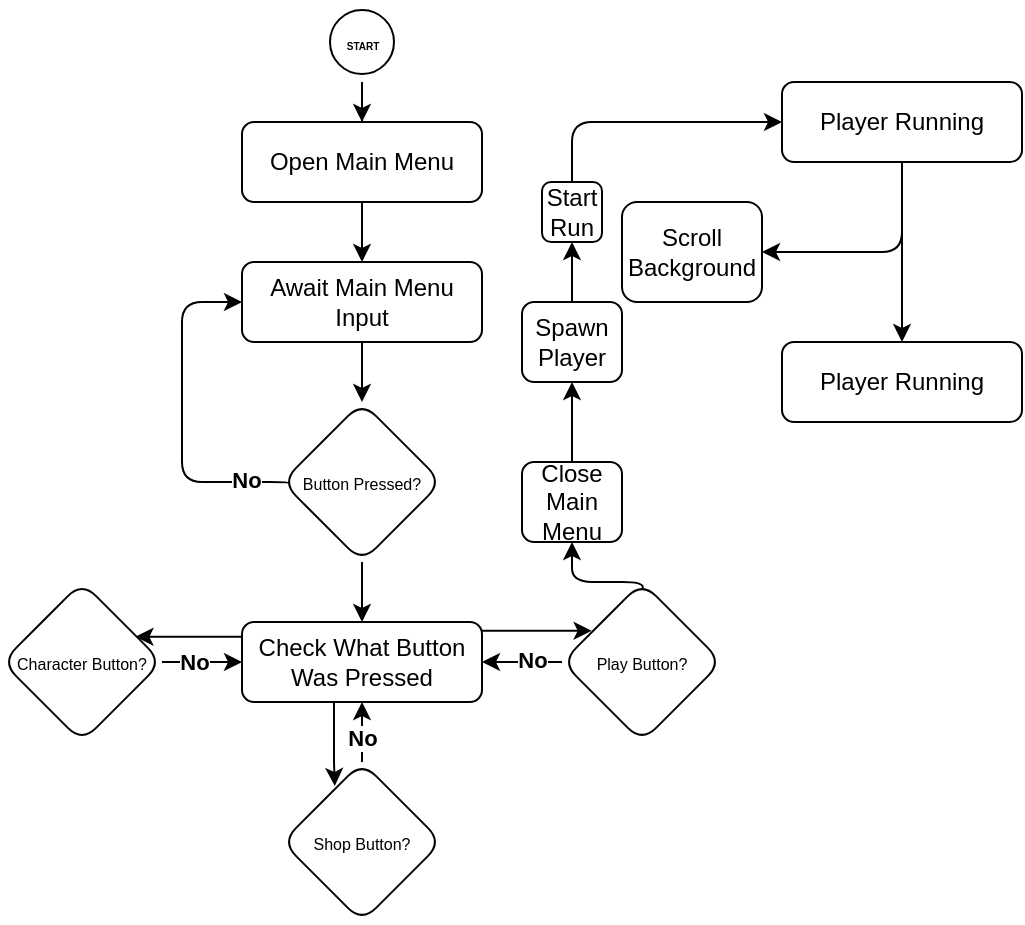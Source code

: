 <mxfile version="21.7.1" type="github">
  <diagram id="C5RBs43oDa-KdzZeNtuy" name="Page-1">
    <mxGraphModel dx="552" dy="318" grid="1" gridSize="10" guides="1" tooltips="1" connect="1" arrows="1" fold="1" page="1" pageScale="1" pageWidth="827" pageHeight="1169" math="0" shadow="0">
      <root>
        <mxCell id="WIyWlLk6GJQsqaUBKTNV-0" />
        <mxCell id="WIyWlLk6GJQsqaUBKTNV-1" parent="WIyWlLk6GJQsqaUBKTNV-0" />
        <mxCell id="6yxmErxO7fgliX1uZgvy-5" value="" style="edgeStyle=orthogonalEdgeStyle;rounded=0;orthogonalLoop=1;jettySize=auto;html=1;" edge="1" parent="WIyWlLk6GJQsqaUBKTNV-1" source="WIyWlLk6GJQsqaUBKTNV-3" target="6yxmErxO7fgliX1uZgvy-4">
          <mxGeometry relative="1" as="geometry" />
        </mxCell>
        <mxCell id="WIyWlLk6GJQsqaUBKTNV-3" value="Open Main Menu" style="rounded=1;whiteSpace=wrap;html=1;fontSize=12;glass=0;strokeWidth=1;shadow=0;" parent="WIyWlLk6GJQsqaUBKTNV-1" vertex="1">
          <mxGeometry x="360" y="60" width="120" height="40" as="geometry" />
        </mxCell>
        <mxCell id="6yxmErxO7fgliX1uZgvy-2" style="edgeStyle=orthogonalEdgeStyle;rounded=0;orthogonalLoop=1;jettySize=auto;html=1;entryX=0.5;entryY=0;entryDx=0;entryDy=0;" edge="1" parent="WIyWlLk6GJQsqaUBKTNV-1" source="6yxmErxO7fgliX1uZgvy-0" target="WIyWlLk6GJQsqaUBKTNV-3">
          <mxGeometry relative="1" as="geometry" />
        </mxCell>
        <mxCell id="6yxmErxO7fgliX1uZgvy-0" value="&lt;font style=&quot;font-size: 5px;&quot;&gt;&lt;b&gt;START&lt;/b&gt;&lt;/font&gt;" style="ellipse;html=1;shape=startState;" vertex="1" parent="WIyWlLk6GJQsqaUBKTNV-1">
          <mxGeometry x="400" width="40" height="40" as="geometry" />
        </mxCell>
        <mxCell id="6yxmErxO7fgliX1uZgvy-7" value="" style="edgeStyle=orthogonalEdgeStyle;rounded=0;orthogonalLoop=1;jettySize=auto;html=1;" edge="1" parent="WIyWlLk6GJQsqaUBKTNV-1" source="6yxmErxO7fgliX1uZgvy-4" target="6yxmErxO7fgliX1uZgvy-6">
          <mxGeometry relative="1" as="geometry" />
        </mxCell>
        <mxCell id="6yxmErxO7fgliX1uZgvy-4" value="Await Main Menu Input" style="rounded=1;whiteSpace=wrap;html=1;fontSize=12;glass=0;strokeWidth=1;shadow=0;" vertex="1" parent="WIyWlLk6GJQsqaUBKTNV-1">
          <mxGeometry x="360" y="130" width="120" height="40" as="geometry" />
        </mxCell>
        <mxCell id="6yxmErxO7fgliX1uZgvy-8" style="edgeStyle=orthogonalEdgeStyle;rounded=1;orthogonalLoop=1;jettySize=auto;html=1;entryX=0;entryY=0.5;entryDx=0;entryDy=0;exitX=0.049;exitY=0.518;exitDx=0;exitDy=0;exitPerimeter=0;" edge="1" parent="WIyWlLk6GJQsqaUBKTNV-1" source="6yxmErxO7fgliX1uZgvy-6" target="6yxmErxO7fgliX1uZgvy-4">
          <mxGeometry relative="1" as="geometry">
            <Array as="points">
              <mxPoint x="384" y="240" />
              <mxPoint x="330" y="240" />
              <mxPoint x="330" y="150" />
            </Array>
          </mxGeometry>
        </mxCell>
        <mxCell id="6yxmErxO7fgliX1uZgvy-9" value="&lt;b&gt;No&lt;/b&gt;" style="edgeLabel;html=1;align=center;verticalAlign=middle;resizable=0;points=[];" vertex="1" connectable="0" parent="6yxmErxO7fgliX1uZgvy-8">
          <mxGeometry x="-0.725" y="-1" relative="1" as="geometry">
            <mxPoint as="offset" />
          </mxGeometry>
        </mxCell>
        <mxCell id="6yxmErxO7fgliX1uZgvy-15" style="edgeStyle=orthogonalEdgeStyle;rounded=0;orthogonalLoop=1;jettySize=auto;html=1;entryX=0.5;entryY=0;entryDx=0;entryDy=0;" edge="1" parent="WIyWlLk6GJQsqaUBKTNV-1" source="6yxmErxO7fgliX1uZgvy-6" target="6yxmErxO7fgliX1uZgvy-12">
          <mxGeometry relative="1" as="geometry" />
        </mxCell>
        <mxCell id="6yxmErxO7fgliX1uZgvy-6" value="&lt;font style=&quot;font-size: 8px;&quot;&gt;Button Pressed?&lt;/font&gt;" style="rhombus;whiteSpace=wrap;html=1;rounded=1;glass=0;strokeWidth=1;shadow=0;" vertex="1" parent="WIyWlLk6GJQsqaUBKTNV-1">
          <mxGeometry x="380" y="200" width="80" height="80" as="geometry" />
        </mxCell>
        <mxCell id="6yxmErxO7fgliX1uZgvy-25" style="edgeStyle=orthogonalEdgeStyle;rounded=0;orthogonalLoop=1;jettySize=auto;html=1;entryX=0.834;entryY=0.342;entryDx=0;entryDy=0;entryPerimeter=0;" edge="1" parent="WIyWlLk6GJQsqaUBKTNV-1" source="6yxmErxO7fgliX1uZgvy-12" target="6yxmErxO7fgliX1uZgvy-17">
          <mxGeometry relative="1" as="geometry">
            <Array as="points">
              <mxPoint x="314" y="317" />
            </Array>
          </mxGeometry>
        </mxCell>
        <mxCell id="6yxmErxO7fgliX1uZgvy-28" style="edgeStyle=orthogonalEdgeStyle;rounded=0;orthogonalLoop=1;jettySize=auto;html=1;entryX=0.185;entryY=0.305;entryDx=0;entryDy=0;entryPerimeter=0;" edge="1" parent="WIyWlLk6GJQsqaUBKTNV-1" source="6yxmErxO7fgliX1uZgvy-12" target="6yxmErxO7fgliX1uZgvy-23">
          <mxGeometry relative="1" as="geometry">
            <Array as="points">
              <mxPoint x="510" y="314" />
            </Array>
          </mxGeometry>
        </mxCell>
        <mxCell id="6yxmErxO7fgliX1uZgvy-34" style="edgeStyle=orthogonalEdgeStyle;rounded=0;orthogonalLoop=1;jettySize=auto;html=1;entryX=0.33;entryY=0.15;entryDx=0;entryDy=0;entryPerimeter=0;" edge="1" parent="WIyWlLk6GJQsqaUBKTNV-1" source="6yxmErxO7fgliX1uZgvy-12" target="6yxmErxO7fgliX1uZgvy-20">
          <mxGeometry relative="1" as="geometry">
            <Array as="points">
              <mxPoint x="406" y="380" />
              <mxPoint x="406" y="380" />
            </Array>
          </mxGeometry>
        </mxCell>
        <mxCell id="6yxmErxO7fgliX1uZgvy-12" value="Check What Button Was Pressed" style="rounded=1;whiteSpace=wrap;html=1;fontSize=12;glass=0;strokeWidth=1;shadow=0;" vertex="1" parent="WIyWlLk6GJQsqaUBKTNV-1">
          <mxGeometry x="360" y="310" width="120" height="40" as="geometry" />
        </mxCell>
        <mxCell id="6yxmErxO7fgliX1uZgvy-26" style="edgeStyle=orthogonalEdgeStyle;rounded=0;orthogonalLoop=1;jettySize=auto;html=1;entryX=0;entryY=0.5;entryDx=0;entryDy=0;" edge="1" parent="WIyWlLk6GJQsqaUBKTNV-1" source="6yxmErxO7fgliX1uZgvy-17" target="6yxmErxO7fgliX1uZgvy-12">
          <mxGeometry relative="1" as="geometry" />
        </mxCell>
        <mxCell id="6yxmErxO7fgliX1uZgvy-27" value="&lt;b&gt;No&lt;/b&gt;" style="edgeLabel;html=1;align=center;verticalAlign=middle;resizable=0;points=[];" vertex="1" connectable="0" parent="6yxmErxO7fgliX1uZgvy-26">
          <mxGeometry x="-0.21" relative="1" as="geometry">
            <mxPoint as="offset" />
          </mxGeometry>
        </mxCell>
        <mxCell id="6yxmErxO7fgliX1uZgvy-17" value="&lt;span style=&quot;font-size: 8px;&quot;&gt;Character Button?&lt;/span&gt;" style="rhombus;whiteSpace=wrap;html=1;rounded=1;glass=0;strokeWidth=1;shadow=0;" vertex="1" parent="WIyWlLk6GJQsqaUBKTNV-1">
          <mxGeometry x="240" y="290" width="80" height="80" as="geometry" />
        </mxCell>
        <mxCell id="6yxmErxO7fgliX1uZgvy-33" style="edgeStyle=orthogonalEdgeStyle;rounded=0;orthogonalLoop=1;jettySize=auto;html=1;entryX=0.5;entryY=1;entryDx=0;entryDy=0;" edge="1" parent="WIyWlLk6GJQsqaUBKTNV-1" source="6yxmErxO7fgliX1uZgvy-20" target="6yxmErxO7fgliX1uZgvy-12">
          <mxGeometry relative="1" as="geometry" />
        </mxCell>
        <mxCell id="6yxmErxO7fgliX1uZgvy-35" value="&lt;b&gt;No&lt;/b&gt;" style="edgeLabel;html=1;align=center;verticalAlign=middle;resizable=0;points=[];" vertex="1" connectable="0" parent="6yxmErxO7fgliX1uZgvy-33">
          <mxGeometry x="0.114" relative="1" as="geometry">
            <mxPoint as="offset" />
          </mxGeometry>
        </mxCell>
        <mxCell id="6yxmErxO7fgliX1uZgvy-20" value="&lt;font style=&quot;font-size: 8px;&quot;&gt;Shop Button?&lt;/font&gt;" style="rhombus;whiteSpace=wrap;html=1;rounded=1;glass=0;strokeWidth=1;shadow=0;" vertex="1" parent="WIyWlLk6GJQsqaUBKTNV-1">
          <mxGeometry x="380" y="380" width="80" height="80" as="geometry" />
        </mxCell>
        <mxCell id="6yxmErxO7fgliX1uZgvy-29" style="edgeStyle=orthogonalEdgeStyle;rounded=0;orthogonalLoop=1;jettySize=auto;html=1;entryX=1;entryY=0.5;entryDx=0;entryDy=0;" edge="1" parent="WIyWlLk6GJQsqaUBKTNV-1" source="6yxmErxO7fgliX1uZgvy-23" target="6yxmErxO7fgliX1uZgvy-12">
          <mxGeometry relative="1" as="geometry" />
        </mxCell>
        <mxCell id="6yxmErxO7fgliX1uZgvy-30" value="&lt;b&gt;No&lt;/b&gt;" style="edgeLabel;html=1;align=center;verticalAlign=middle;resizable=0;points=[];" vertex="1" connectable="0" parent="6yxmErxO7fgliX1uZgvy-29">
          <mxGeometry x="-0.219" y="-1" relative="1" as="geometry">
            <mxPoint as="offset" />
          </mxGeometry>
        </mxCell>
        <mxCell id="6yxmErxO7fgliX1uZgvy-40" value="" style="edgeStyle=orthogonalEdgeStyle;rounded=1;orthogonalLoop=1;jettySize=auto;html=1;exitX=0.505;exitY=0.065;exitDx=0;exitDy=0;exitPerimeter=0;entryX=0.5;entryY=1;entryDx=0;entryDy=0;" edge="1" parent="WIyWlLk6GJQsqaUBKTNV-1" source="6yxmErxO7fgliX1uZgvy-23" target="6yxmErxO7fgliX1uZgvy-36">
          <mxGeometry relative="1" as="geometry">
            <Array as="points">
              <mxPoint x="560" y="290" />
              <mxPoint x="525" y="290" />
            </Array>
          </mxGeometry>
        </mxCell>
        <mxCell id="6yxmErxO7fgliX1uZgvy-23" value="&lt;font style=&quot;font-size: 8px;&quot;&gt;Play Button?&lt;/font&gt;" style="rhombus;whiteSpace=wrap;html=1;rounded=1;glass=0;strokeWidth=1;shadow=0;" vertex="1" parent="WIyWlLk6GJQsqaUBKTNV-1">
          <mxGeometry x="520" y="290" width="80" height="80" as="geometry" />
        </mxCell>
        <mxCell id="6yxmErxO7fgliX1uZgvy-39" value="" style="edgeStyle=orthogonalEdgeStyle;rounded=0;orthogonalLoop=1;jettySize=auto;html=1;exitX=0.5;exitY=0;exitDx=0;exitDy=0;" edge="1" parent="WIyWlLk6GJQsqaUBKTNV-1" source="6yxmErxO7fgliX1uZgvy-36" target="6yxmErxO7fgliX1uZgvy-38">
          <mxGeometry relative="1" as="geometry">
            <Array as="points">
              <mxPoint x="525" y="210" />
              <mxPoint x="525" y="210" />
            </Array>
          </mxGeometry>
        </mxCell>
        <mxCell id="6yxmErxO7fgliX1uZgvy-36" value="Close Main Menu" style="rounded=1;whiteSpace=wrap;html=1;fontSize=12;glass=0;strokeWidth=1;shadow=0;" vertex="1" parent="WIyWlLk6GJQsqaUBKTNV-1">
          <mxGeometry x="500" y="230" width="50" height="40" as="geometry" />
        </mxCell>
        <mxCell id="6yxmErxO7fgliX1uZgvy-42" value="" style="edgeStyle=orthogonalEdgeStyle;rounded=0;orthogonalLoop=1;jettySize=auto;html=1;" edge="1" parent="WIyWlLk6GJQsqaUBKTNV-1" source="6yxmErxO7fgliX1uZgvy-38" target="6yxmErxO7fgliX1uZgvy-41">
          <mxGeometry relative="1" as="geometry" />
        </mxCell>
        <mxCell id="6yxmErxO7fgliX1uZgvy-38" value="Spawn Player" style="rounded=1;whiteSpace=wrap;html=1;fontSize=12;glass=0;strokeWidth=1;shadow=0;" vertex="1" parent="WIyWlLk6GJQsqaUBKTNV-1">
          <mxGeometry x="500" y="150" width="50" height="40" as="geometry" />
        </mxCell>
        <mxCell id="6yxmErxO7fgliX1uZgvy-45" style="edgeStyle=orthogonalEdgeStyle;rounded=1;orthogonalLoop=1;jettySize=auto;html=1;entryX=0;entryY=0.5;entryDx=0;entryDy=0;" edge="1" parent="WIyWlLk6GJQsqaUBKTNV-1" source="6yxmErxO7fgliX1uZgvy-41" target="6yxmErxO7fgliX1uZgvy-44">
          <mxGeometry relative="1" as="geometry">
            <Array as="points">
              <mxPoint x="525" y="60" />
            </Array>
          </mxGeometry>
        </mxCell>
        <mxCell id="6yxmErxO7fgliX1uZgvy-41" value="Start Run" style="rounded=1;whiteSpace=wrap;html=1;fontSize=12;glass=0;strokeWidth=1;shadow=0;" vertex="1" parent="WIyWlLk6GJQsqaUBKTNV-1">
          <mxGeometry x="510" y="90" width="30" height="30" as="geometry" />
        </mxCell>
        <mxCell id="6yxmErxO7fgliX1uZgvy-52" value="" style="edgeStyle=orthogonalEdgeStyle;rounded=1;orthogonalLoop=1;jettySize=auto;html=1;exitX=0.5;exitY=1;exitDx=0;exitDy=0;" edge="1" parent="WIyWlLk6GJQsqaUBKTNV-1" source="6yxmErxO7fgliX1uZgvy-44" target="6yxmErxO7fgliX1uZgvy-51">
          <mxGeometry relative="1" as="geometry">
            <Array as="points">
              <mxPoint x="690" y="125" />
            </Array>
          </mxGeometry>
        </mxCell>
        <mxCell id="6yxmErxO7fgliX1uZgvy-54" value="" style="edgeStyle=orthogonalEdgeStyle;rounded=0;orthogonalLoop=1;jettySize=auto;html=1;" edge="1" parent="WIyWlLk6GJQsqaUBKTNV-1" source="6yxmErxO7fgliX1uZgvy-44" target="6yxmErxO7fgliX1uZgvy-53">
          <mxGeometry relative="1" as="geometry" />
        </mxCell>
        <mxCell id="6yxmErxO7fgliX1uZgvy-44" value="Player Running" style="rounded=1;whiteSpace=wrap;html=1;fontSize=12;glass=0;strokeWidth=1;shadow=0;" vertex="1" parent="WIyWlLk6GJQsqaUBKTNV-1">
          <mxGeometry x="630" y="40" width="120" height="40" as="geometry" />
        </mxCell>
        <mxCell id="6yxmErxO7fgliX1uZgvy-51" value="Scroll Background" style="rounded=1;whiteSpace=wrap;html=1;fontSize=12;glass=0;strokeWidth=1;shadow=0;" vertex="1" parent="WIyWlLk6GJQsqaUBKTNV-1">
          <mxGeometry x="550" y="100" width="70" height="50" as="geometry" />
        </mxCell>
        <mxCell id="6yxmErxO7fgliX1uZgvy-53" value="Player Running" style="rounded=1;whiteSpace=wrap;html=1;fontSize=12;glass=0;strokeWidth=1;shadow=0;" vertex="1" parent="WIyWlLk6GJQsqaUBKTNV-1">
          <mxGeometry x="630" y="170" width="120" height="40" as="geometry" />
        </mxCell>
      </root>
    </mxGraphModel>
  </diagram>
</mxfile>
